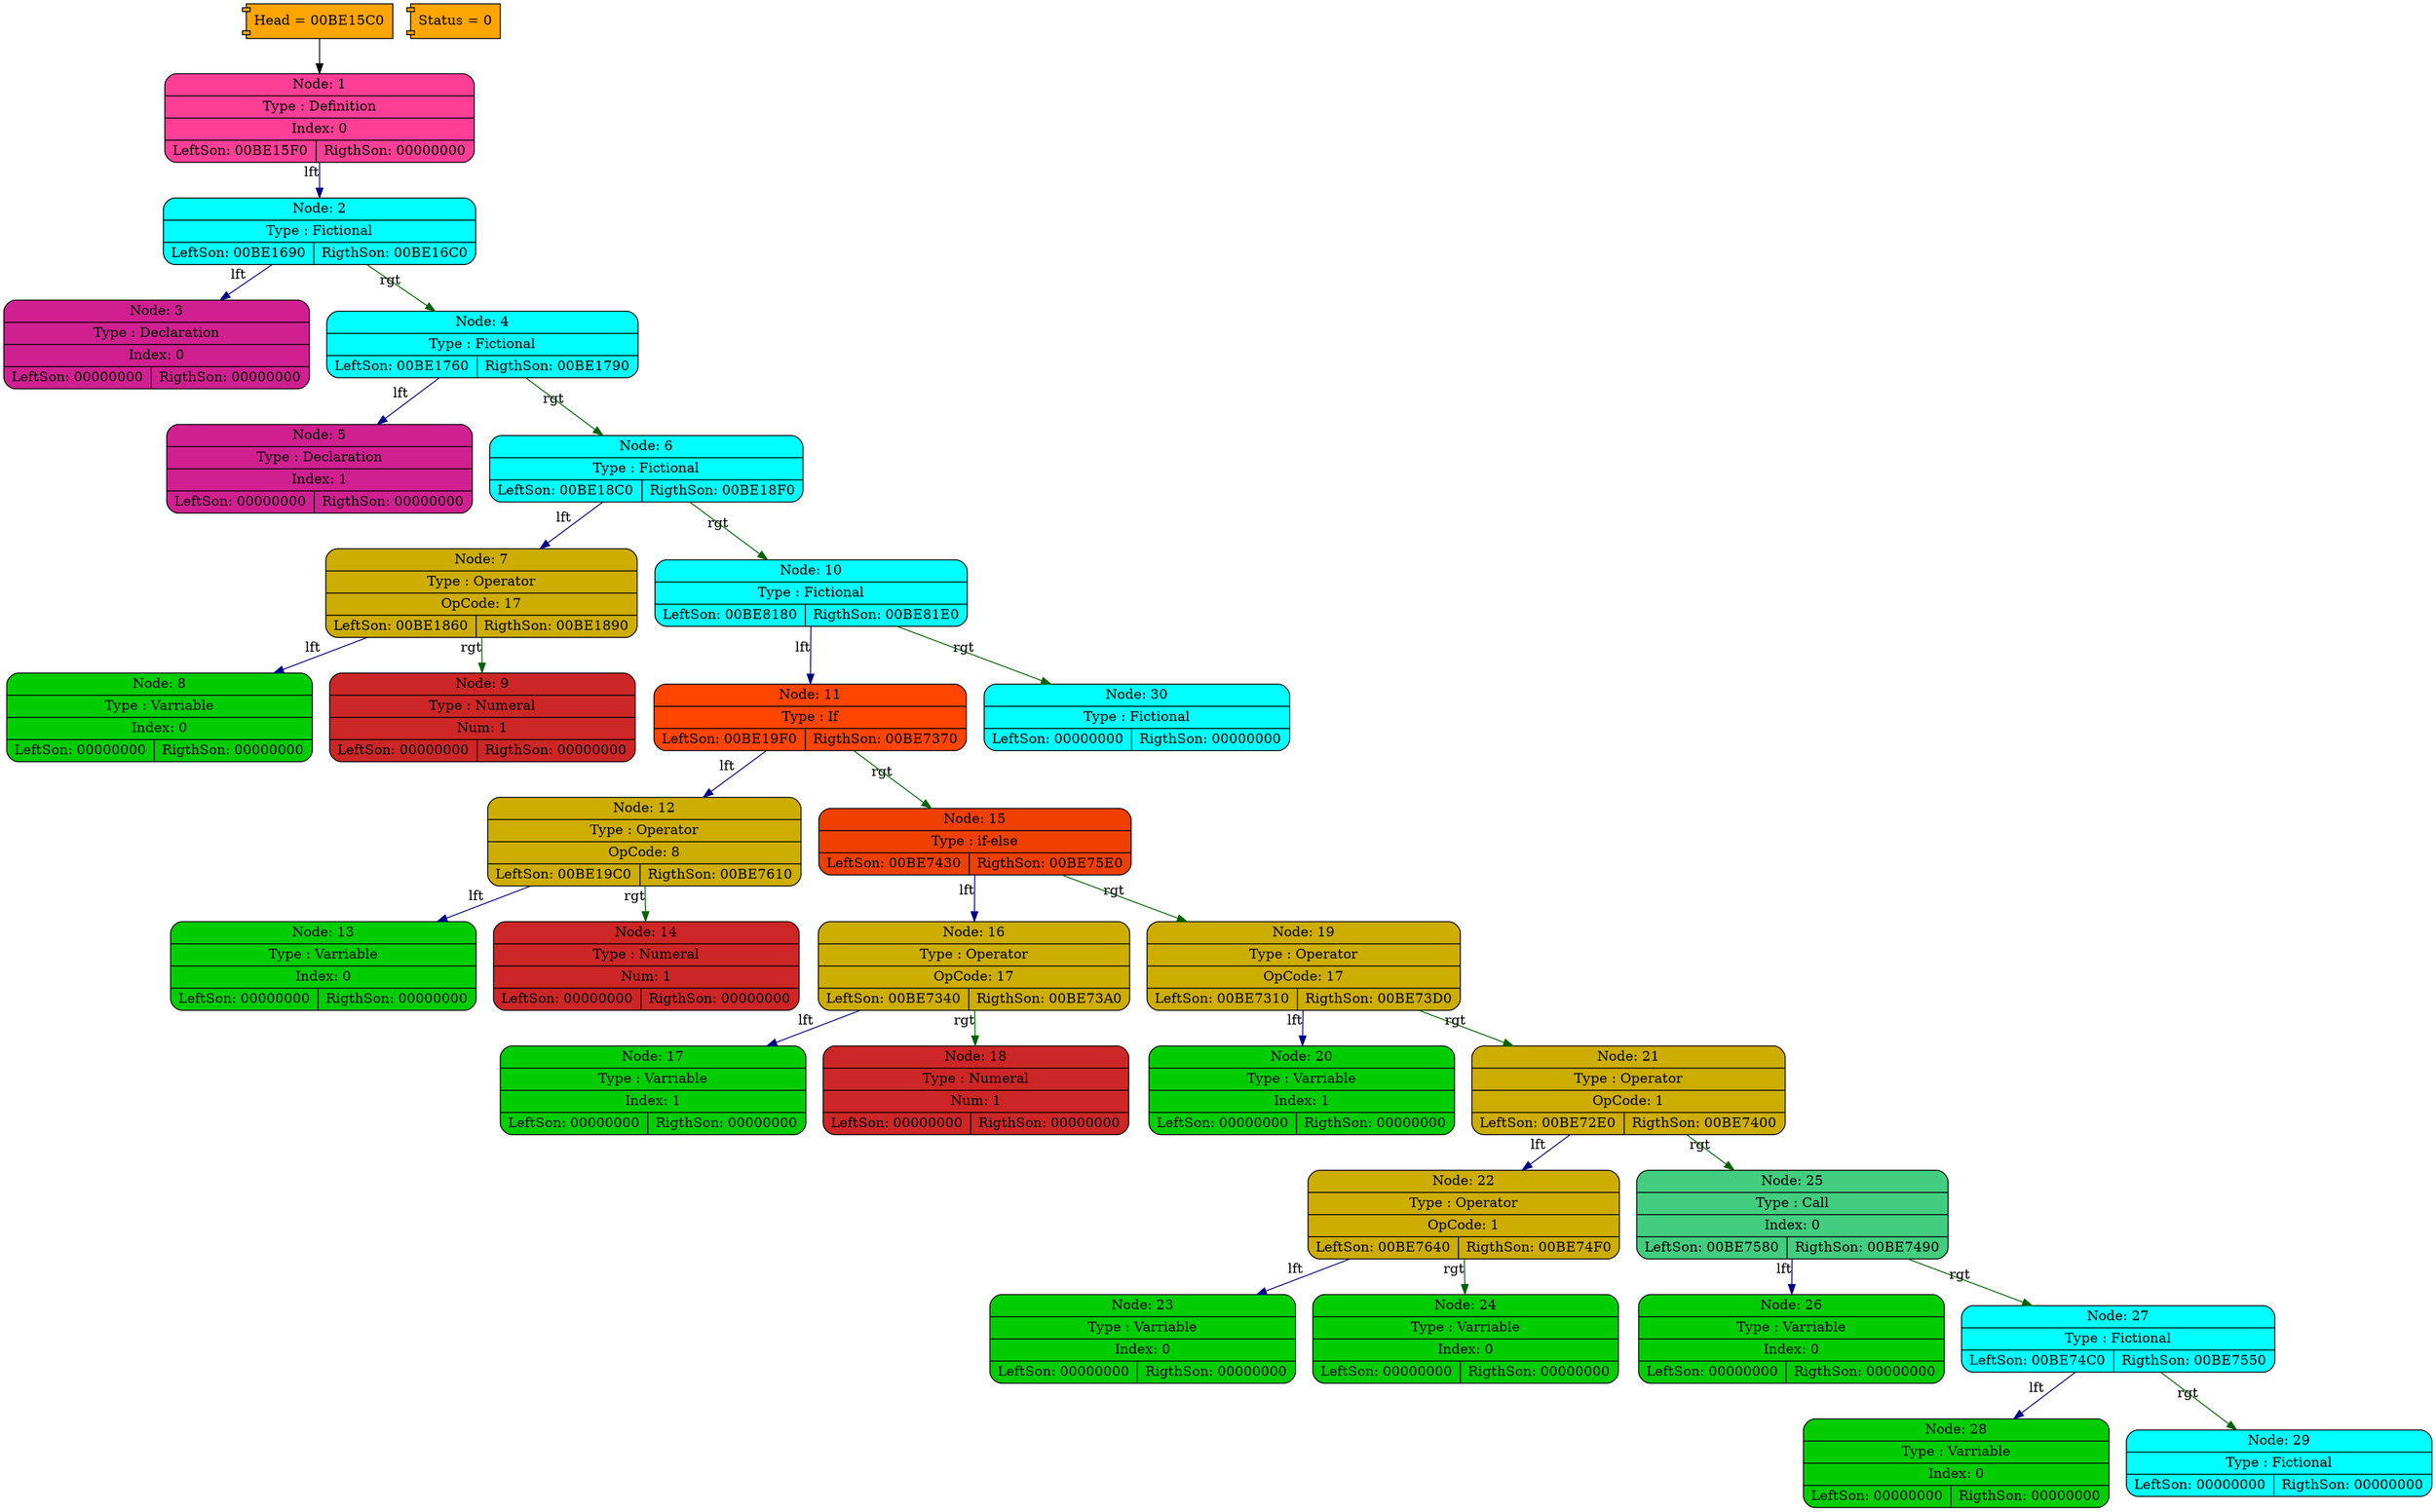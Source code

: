 digraph Tree {
   rankdir = TB;
   subgraph varriables {
       node[shape = component, style = filled, fillcolor = orange];
         Tree   [label = "Head = 00BE15C0"];
        Status  [label = "Status = 0"];
   }
   subgraph Nodes {
node1[shape = Mrecord, style = filled, fillcolor = violetred1, label = "{ Node: 1 | Type : Definition | Index: 0 |{ LeftSon: 00BE15F0 | RigthSon: 00000000} }" ];
       node1 -> node2[xlabel = "lft", color = "darkblue"];
node2[shape = Mrecord, style = filled, fillcolor = aqua, label = "{ Node: 2 | Type : Fictional |{ LeftSon: 00BE1690 | RigthSon: 00BE16C0} }" ];
       node2 -> node3[xlabel = "lft", color = "darkblue"];
node3[shape = Mrecord, style = filled, fillcolor = violetred, label = "{ Node: 3 | Type : Declaration | Index: 0 |{ LeftSon: 00000000 | RigthSon: 00000000} }" ];
       node2 -> node4[xlabel = "rgt", color = "darkgreen"];
node4[shape = Mrecord, style = filled, fillcolor = aqua, label = "{ Node: 4 | Type : Fictional |{ LeftSon: 00BE1760 | RigthSon: 00BE1790} }" ];
       node4 -> node5[xlabel = "lft", color = "darkblue"];
node5[shape = Mrecord, style = filled, fillcolor = violetred, label = "{ Node: 5 | Type : Declaration | Index: 1 |{ LeftSon: 00000000 | RigthSon: 00000000} }" ];
       node4 -> node6[xlabel = "rgt", color = "darkgreen"];
node6[shape = Mrecord, style = filled, fillcolor = aqua, label = "{ Node: 6 | Type : Fictional |{ LeftSon: 00BE18C0 | RigthSon: 00BE18F0} }" ];
       node6 -> node7[xlabel = "lft", color = "darkblue"];
node7[shape = Mrecord, style = filled, fillcolor = gold3, label = "{ Node: 7 | Type : Operator | OpCode: 17 |{ LeftSon: 00BE1860 | RigthSon: 00BE1890} }" ];
       node7 -> node8[xlabel = "lft", color = "darkblue"];
node8[shape = Mrecord, style = filled, fillcolor = green3, label = "{ Node: 8 | Type : Varriable | Index: 0 |{ LeftSon: 00000000 | RigthSon: 00000000} }" ];
       node7 -> node9[xlabel = "rgt", color = "darkgreen"];
node9[shape = Mrecord, style = filled, fillcolor = firebrick3, label = "{ Node: 9 | Type : Numeral | Num: 1 |{ LeftSon: 00000000 | RigthSon: 00000000} }" ];
       node6 -> node10[xlabel = "rgt", color = "darkgreen"];
node10[shape = Mrecord, style = filled, fillcolor = aqua, label = "{ Node: 10 | Type : Fictional |{ LeftSon: 00BE8180 | RigthSon: 00BE81E0} }" ];
       node10 -> node11[xlabel = "lft", color = "darkblue"];
node11[shape = Mrecord, style = filled, fillcolor = orangered, label = "{ Node: 11 | Type : If |{ LeftSon: 00BE19F0 | RigthSon: 00BE7370} }" ];
       node11 -> node12[xlabel = "lft", color = "darkblue"];
node12[shape = Mrecord, style = filled, fillcolor = gold3, label = "{ Node: 12 | Type : Operator | OpCode: 8 |{ LeftSon: 00BE19C0 | RigthSon: 00BE7610} }" ];
       node12 -> node13[xlabel = "lft", color = "darkblue"];
node13[shape = Mrecord, style = filled, fillcolor = green3, label = "{ Node: 13 | Type : Varriable | Index: 0 |{ LeftSon: 00000000 | RigthSon: 00000000} }" ];
       node12 -> node14[xlabel = "rgt", color = "darkgreen"];
node14[shape = Mrecord, style = filled, fillcolor = firebrick3, label = "{ Node: 14 | Type : Numeral | Num: 1 |{ LeftSon: 00000000 | RigthSon: 00000000} }" ];
       node11 -> node15[xlabel = "rgt", color = "darkgreen"];
node15[shape = Mrecord, style = filled, fillcolor = orangered2, label = "{ Node: 15 | Type : if-else |{ LeftSon: 00BE7430 | RigthSon: 00BE75E0} }" ];
       node15 -> node16[xlabel = "lft", color = "darkblue"];
node16[shape = Mrecord, style = filled, fillcolor = gold3, label = "{ Node: 16 | Type : Operator | OpCode: 17 |{ LeftSon: 00BE7340 | RigthSon: 00BE73A0} }" ];
       node16 -> node17[xlabel = "lft", color = "darkblue"];
node17[shape = Mrecord, style = filled, fillcolor = green3, label = "{ Node: 17 | Type : Varriable | Index: 1 |{ LeftSon: 00000000 | RigthSon: 00000000} }" ];
       node16 -> node18[xlabel = "rgt", color = "darkgreen"];
node18[shape = Mrecord, style = filled, fillcolor = firebrick3, label = "{ Node: 18 | Type : Numeral | Num: 1 |{ LeftSon: 00000000 | RigthSon: 00000000} }" ];
       node15 -> node19[xlabel = "rgt", color = "darkgreen"];
node19[shape = Mrecord, style = filled, fillcolor = gold3, label = "{ Node: 19 | Type : Operator | OpCode: 17 |{ LeftSon: 00BE7310 | RigthSon: 00BE73D0} }" ];
       node19 -> node20[xlabel = "lft", color = "darkblue"];
node20[shape = Mrecord, style = filled, fillcolor = green3, label = "{ Node: 20 | Type : Varriable | Index: 1 |{ LeftSon: 00000000 | RigthSon: 00000000} }" ];
       node19 -> node21[xlabel = "rgt", color = "darkgreen"];
node21[shape = Mrecord, style = filled, fillcolor = gold3, label = "{ Node: 21 | Type : Operator | OpCode: 1 |{ LeftSon: 00BE72E0 | RigthSon: 00BE7400} }" ];
       node21 -> node22[xlabel = "lft", color = "darkblue"];
node22[shape = Mrecord, style = filled, fillcolor = gold3, label = "{ Node: 22 | Type : Operator | OpCode: 1 |{ LeftSon: 00BE7640 | RigthSon: 00BE74F0} }" ];
       node22 -> node23[xlabel = "lft", color = "darkblue"];
node23[shape = Mrecord, style = filled, fillcolor = green3, label = "{ Node: 23 | Type : Varriable | Index: 0 |{ LeftSon: 00000000 | RigthSon: 00000000} }" ];
       node22 -> node24[xlabel = "rgt", color = "darkgreen"];
node24[shape = Mrecord, style = filled, fillcolor = green3, label = "{ Node: 24 | Type : Varriable | Index: 0 |{ LeftSon: 00000000 | RigthSon: 00000000} }" ];
       node21 -> node25[xlabel = "rgt", color = "darkgreen"];
node25[shape = Mrecord, style = filled, fillcolor = seagreen3, label = "{ Node: 25 | Type : Call | Index: 0 |{ LeftSon: 00BE7580 | RigthSon: 00BE7490} }" ];
       node25 -> node26[xlabel = "lft", color = "darkblue"];
node26[shape = Mrecord, style = filled, fillcolor = green3, label = "{ Node: 26 | Type : Varriable | Index: 0 |{ LeftSon: 00000000 | RigthSon: 00000000} }" ];
       node25 -> node27[xlabel = "rgt", color = "darkgreen"];
node27[shape = Mrecord, style = filled, fillcolor = aqua, label = "{ Node: 27 | Type : Fictional |{ LeftSon: 00BE74C0 | RigthSon: 00BE7550} }" ];
       node27 -> node28[xlabel = "lft", color = "darkblue"];
node28[shape = Mrecord, style = filled, fillcolor = green3, label = "{ Node: 28 | Type : Varriable | Index: 0 |{ LeftSon: 00000000 | RigthSon: 00000000} }" ];
       node27 -> node29[xlabel = "rgt", color = "darkgreen"];
node29[shape = Mrecord, style = filled, fillcolor = aqua, label = "{ Node: 29 | Type : Fictional |{ LeftSon: 00000000 | RigthSon: 00000000} }" ];
       node10 -> node30[xlabel = "rgt", color = "darkgreen"];
node30[shape = Mrecord, style = filled, fillcolor = aqua, label = "{ Node: 30 | Type : Fictional |{ LeftSon: 00000000 | RigthSon: 00000000} }" ];
   }
   Tree->node1;
}
